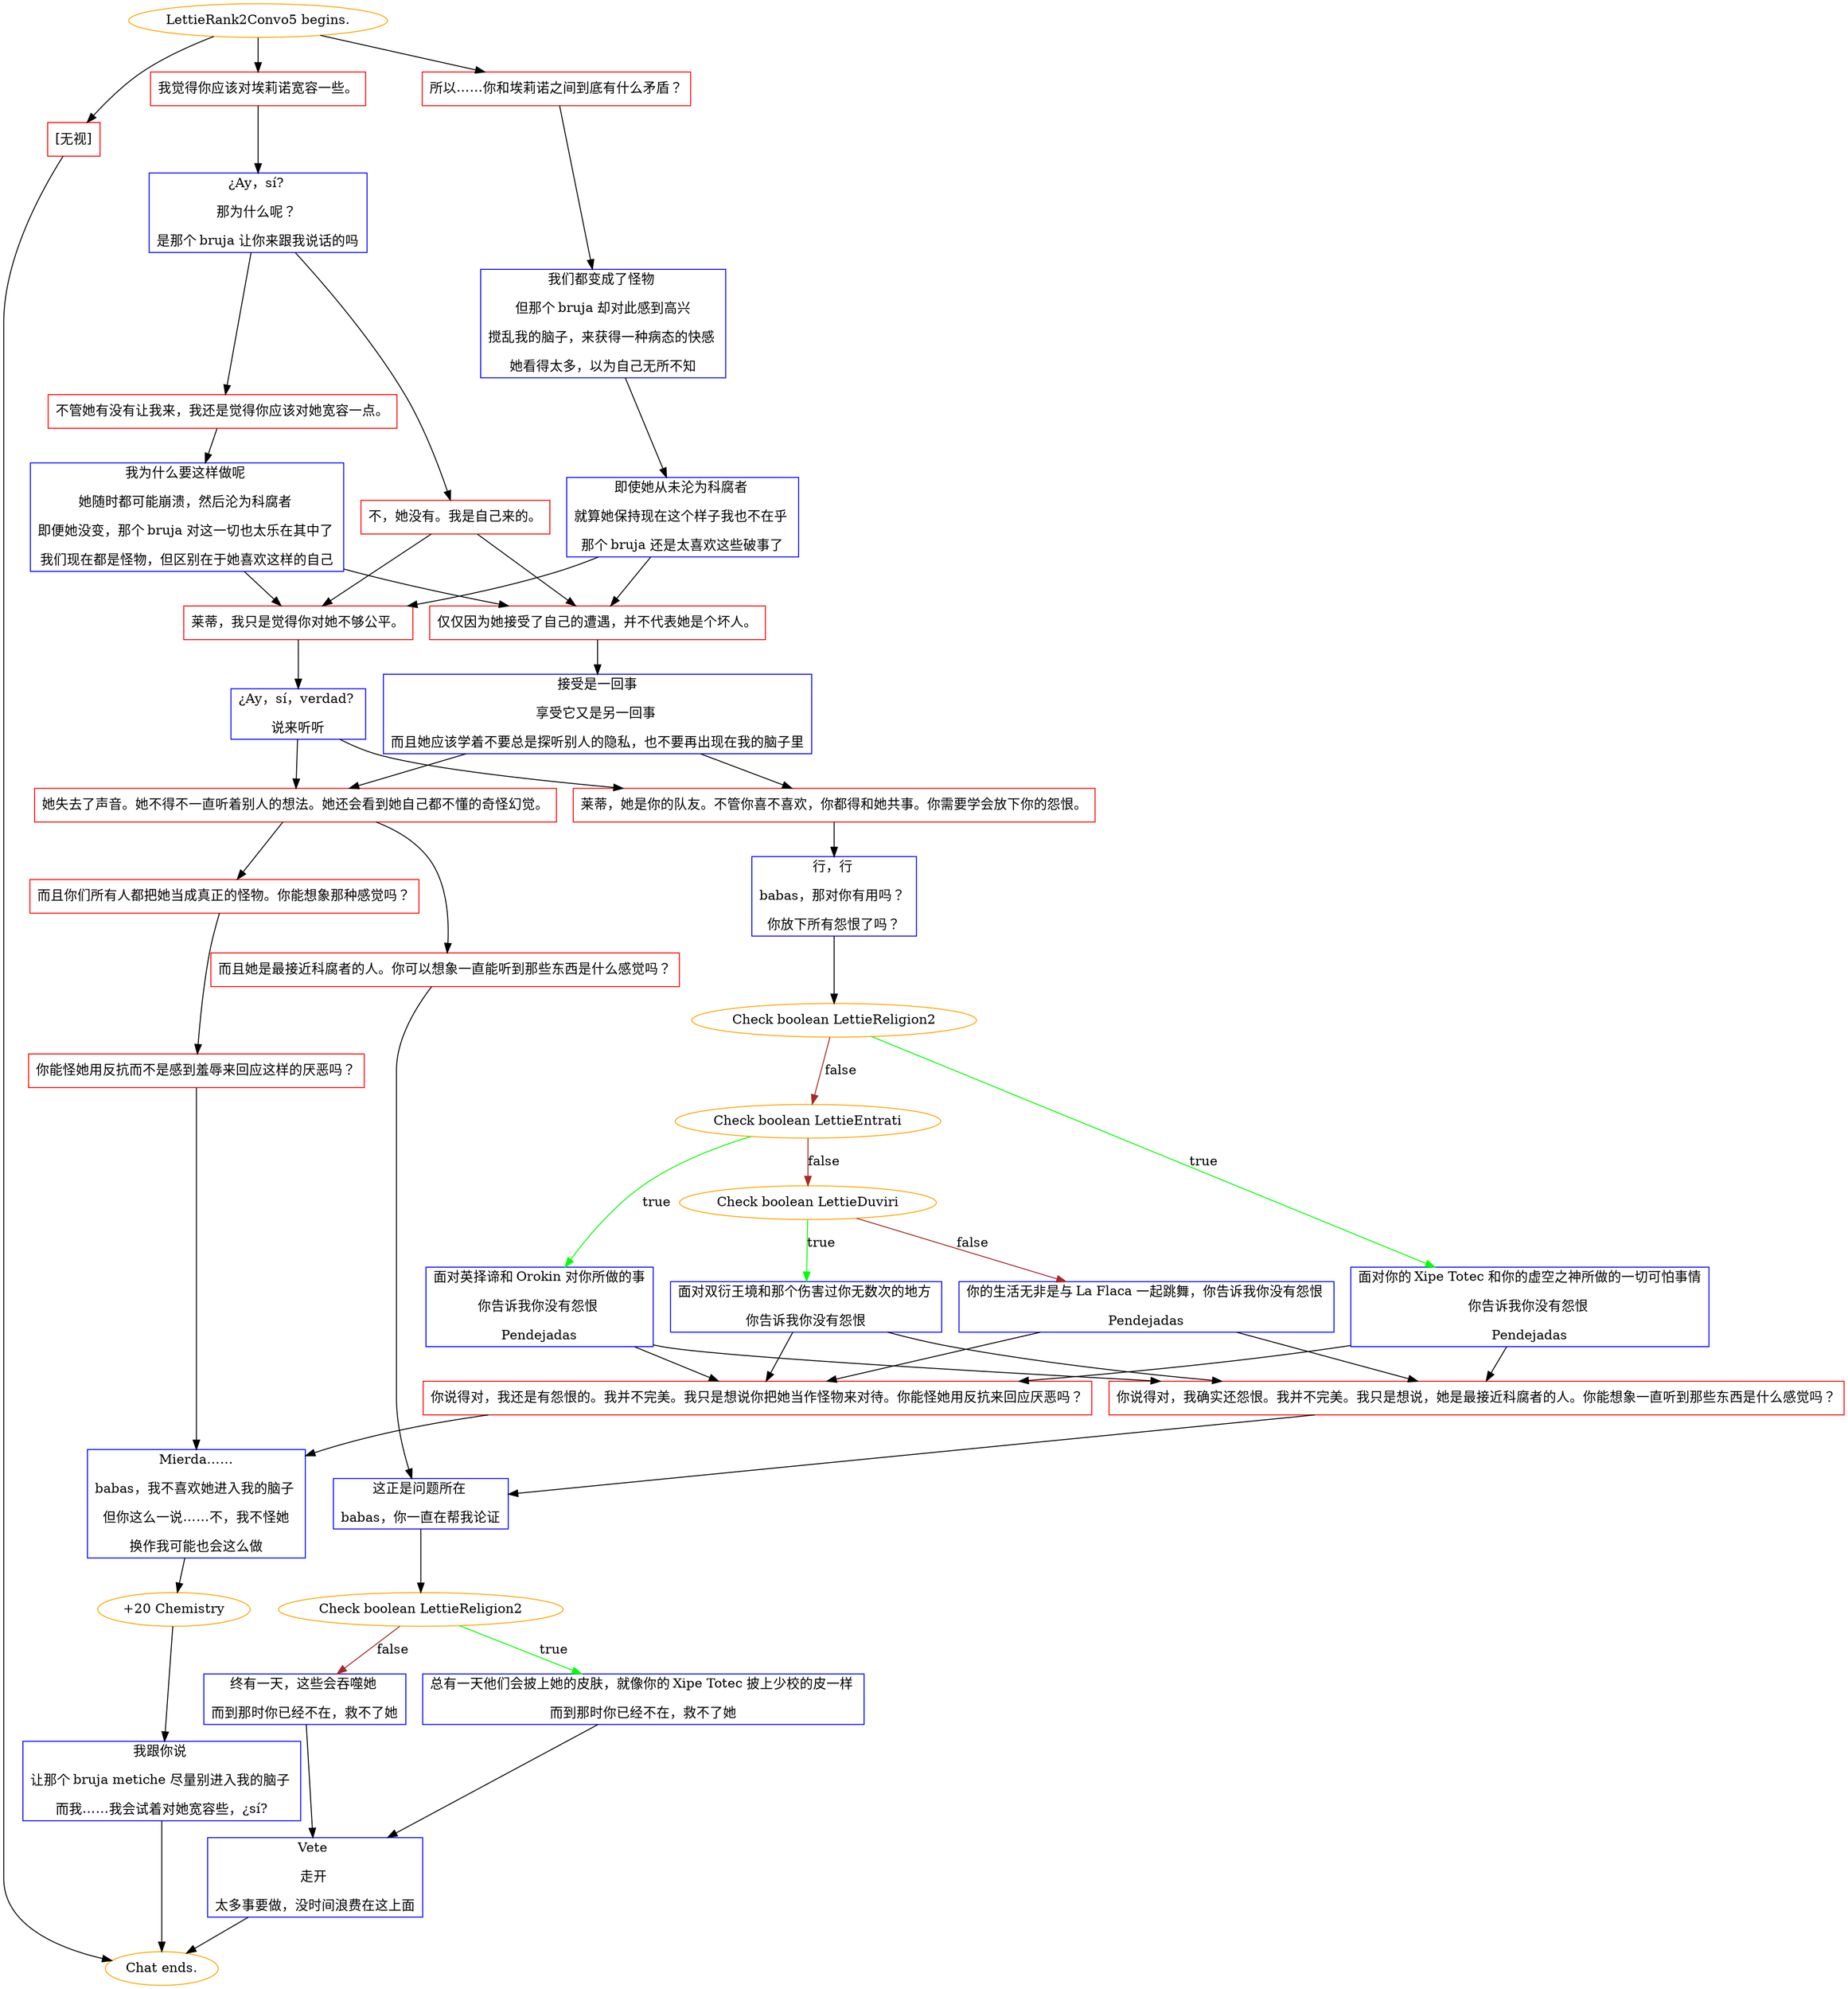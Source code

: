 digraph {
	"LettieRank2Convo5 begins." [color=orange];
		"LettieRank2Convo5 begins." -> j3282881348;
		"LettieRank2Convo5 begins." -> j65571434;
		"LettieRank2Convo5 begins." -> j2424094220;
	j3282881348 [label="所以……你和埃莉诺之间到底有什么矛盾？",shape=box,color=red];
		j3282881348 -> j3781637083;
	j65571434 [label="我觉得你应该对埃莉诺宽容一些。",shape=box,color=red];
		j65571434 -> j3572446151;
	j2424094220 [label="[无视]",shape=box,color=red];
		j2424094220 -> "Chat ends.";
	j3781637083 [label="我们都变成了怪物 
但那个 bruja 却对此感到高兴
搅乱我的脑子，来获得一种病态的快感 
她看得太多，以为自己无所不知",shape=box,color=blue];
		j3781637083 -> j645042058;
	j3572446151 [label="¿Ay，sí? 
那为什么呢？ 
是那个 bruja 让你来跟我说话的吗",shape=box,color=blue];
		j3572446151 -> j731389;
		j3572446151 -> j196346942;
	"Chat ends." [color=orange];
	j645042058 [label="即使她从未沦为科腐者 
就算她保持现在这个样子我也不在乎 
那个 bruja 还是太喜欢这些破事了",shape=box,color=blue];
		j645042058 -> j2459263755;
		j645042058 -> j3286504098;
	j731389 [label="不，她没有。我是自己来的。",shape=box,color=red];
		j731389 -> j3286504098;
		j731389 -> j2459263755;
	j196346942 [label="不管她有没有让我来，我还是觉得你应该对她宽容一点。",shape=box,color=red];
		j196346942 -> j3484727801;
	j2459263755 [label="仅仅因为她接受了自己的遭遇，并不代表她是个坏人。",shape=box,color=red];
		j2459263755 -> j2913747216;
	j3286504098 [label="莱蒂，我只是觉得你对她不够公平。",shape=box,color=red];
		j3286504098 -> j1391280179;
	j3484727801 [label="我为什么要这样做呢 
她随时都可能崩溃，然后沦为科腐者 
即便她没变，那个 bruja 对这一切也太乐在其中了 
我们现在都是怪物，但区别在于她喜欢这样的自己",shape=box,color=blue];
		j3484727801 -> j3286504098;
		j3484727801 -> j2459263755;
	j2913747216 [label="接受是一回事
享受它又是另一回事 
而且她应该学着不要总是探听别人的隐私，也不要再出现在我的脑子里",shape=box,color=blue];
		j2913747216 -> j3211930948;
		j2913747216 -> j647911228;
	j1391280179 [label="¿Ay，sí，verdad? 
说来听听",shape=box,color=blue];
		j1391280179 -> j647911228;
		j1391280179 -> j3211930948;
	j3211930948 [label="莱蒂，她是你的队友。不管你喜不喜欢，你都得和她共事。你需要学会放下你的怨恨。",shape=box,color=red];
		j3211930948 -> j634456352;
	j647911228 [label="她失去了声音。她不得不一直听着别人的想法。她还会看到她自己都不懂的奇怪幻觉。",shape=box,color=red];
		j647911228 -> j46721102;
		j647911228 -> j2299943960;
	j634456352 [label="行，行 
babas，那对你有用吗？ 
你放下所有怨恨了吗？",shape=box,color=blue];
		j634456352 -> j2551409099;
	j46721102 [label="而且她是最接近科腐者的人。你可以想象一直能听到那些东西是什么感觉吗？",shape=box,color=red];
		j46721102 -> j1443420806;
	j2299943960 [label="而且你们所有人都把她当成真正的怪物。你能想象那种感觉吗？",shape=box,color=red];
		j2299943960 -> j2854040327;
	j2551409099 [label="Check boolean LettieReligion2",color=orange];
		j2551409099 -> j3011256846 [label=true,color=green];
		j2551409099 -> j757062835 [label=false,color=brown];
	j1443420806 [label="这正是问题所在 
babas，你一直在帮我论证",shape=box,color=blue];
		j1443420806 -> j2749372787;
	j2854040327 [label="你能怪她用反抗而不是感到羞辱来回应这样的厌恶吗？",shape=box,color=red];
		j2854040327 -> j4215486928;
	j3011256846 [label="面对你的 Xipe Totec 和你的虚空之神所做的一切可怕事情
你告诉我你没有怨恨 
Pendejadas",shape=box,color=blue];
		j3011256846 -> j2580238161;
		j3011256846 -> j639608708;
	j757062835 [label="Check boolean LettieEntrati",color=orange];
		j757062835 -> j967392159 [label=true,color=green];
		j757062835 -> j1666734191 [label=false,color=brown];
	j2749372787 [label="Check boolean LettieReligion2",color=orange];
		j2749372787 -> j3439609235 [label=true,color=green];
		j2749372787 -> j3681724830 [label=false,color=brown];
	j4215486928 [label="Mierda……
babas，我不喜欢她进入我的脑子 
但你这么一说……不，我不怪她
换作我可能也会这么做",shape=box,color=blue];
		j4215486928 -> j1493685954;
	j2580238161 [label="你说得对，我还是有怨恨的。我并不完美。我只是想说你把她当作怪物来对待。你能怪她用反抗来回应厌恶吗？",shape=box,color=red];
		j2580238161 -> j4215486928;
	j639608708 [label="你说得对，我确实还怨恨。我并不完美。我只是想说，她是最接近科腐者的人。你能想象一直听到那些东西是什么感觉吗？",shape=box,color=red];
		j639608708 -> j1443420806;
	j967392159 [label="面对英择谛和 Orokin 对你所做的事
你告诉我你没有怨恨 
Pendejadas",shape=box,color=blue];
		j967392159 -> j2580238161;
		j967392159 -> j639608708;
	j1666734191 [label="Check boolean LettieDuviri",color=orange];
		j1666734191 -> j2627249304 [label=true,color=green];
		j1666734191 -> j2255566323 [label=false,color=brown];
	j3439609235 [label="总有一天他们会披上她的皮肤，就像你的 Xipe Totec 披上少校的皮一样 
而到那时你已经不在，救不了她",shape=box,color=blue];
		j3439609235 -> j1535753579;
	j3681724830 [label="终有一天，这些会吞噬她 
而到那时你已经不在，救不了她",shape=box,color=blue];
		j3681724830 -> j1535753579;
	j1493685954 [label="+20 Chemistry",color=orange];
		j1493685954 -> j4212904943;
	j2627249304 [label="面对双衍王境和那个伤害过你无数次的地方 
你告诉我你没有怨恨",shape=box,color=blue];
		j2627249304 -> j2580238161;
		j2627249304 -> j639608708;
	j2255566323 [label="你的生活无非是与 La Flaca 一起跳舞，你告诉我你没有怨恨 
Pendejadas",shape=box,color=blue];
		j2255566323 -> j2580238161;
		j2255566323 -> j639608708;
	j1535753579 [label="Vete 
走开 
太多事要做，没时间浪费在这上面",shape=box,color=blue];
		j1535753579 -> "Chat ends.";
	j4212904943 [label="我跟你说 
让那个 bruja metiche 尽量别进入我的脑子 
而我……我会试着对她宽容些，¿sí?",shape=box,color=blue];
		j4212904943 -> "Chat ends.";
}